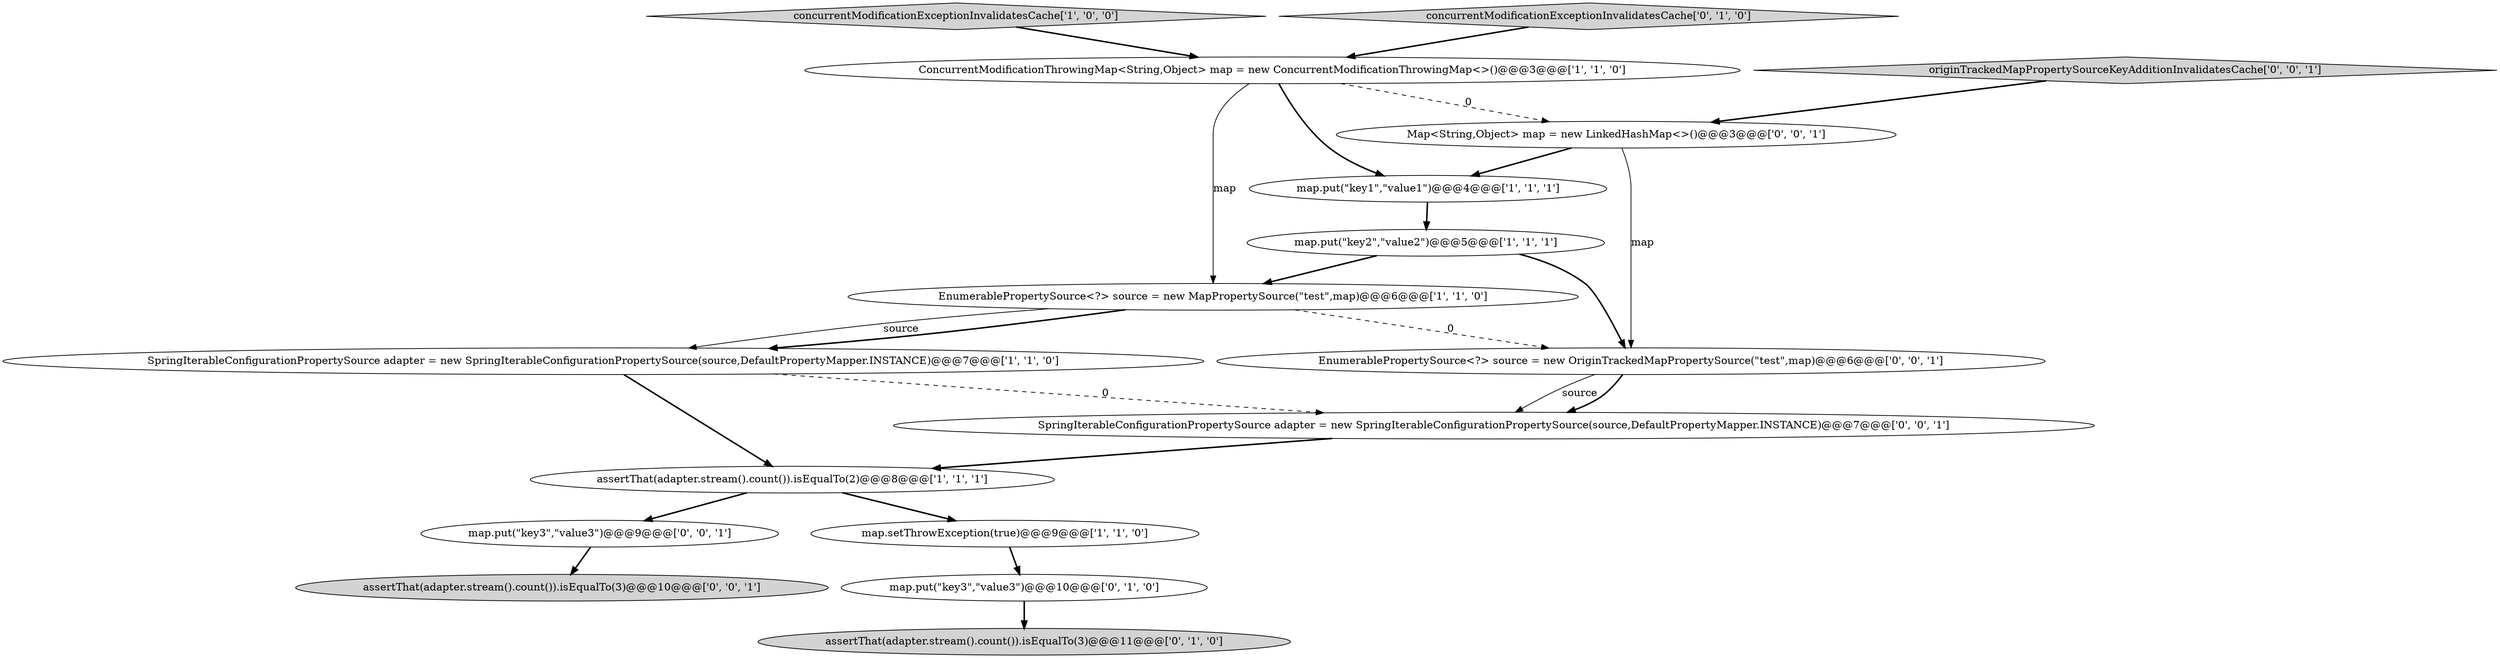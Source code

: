 digraph {
1 [style = filled, label = "ConcurrentModificationThrowingMap<String,Object> map = new ConcurrentModificationThrowingMap<>()@@@3@@@['1', '1', '0']", fillcolor = white, shape = ellipse image = "AAA0AAABBB1BBB"];
8 [style = filled, label = "assertThat(adapter.stream().count()).isEqualTo(3)@@@11@@@['0', '1', '0']", fillcolor = lightgray, shape = ellipse image = "AAA1AAABBB2BBB"];
3 [style = filled, label = "concurrentModificationExceptionInvalidatesCache['1', '0', '0']", fillcolor = lightgray, shape = diamond image = "AAA0AAABBB1BBB"];
9 [style = filled, label = "concurrentModificationExceptionInvalidatesCache['0', '1', '0']", fillcolor = lightgray, shape = diamond image = "AAA0AAABBB2BBB"];
0 [style = filled, label = "EnumerablePropertySource<?> source = new MapPropertySource(\"test\",map)@@@6@@@['1', '1', '0']", fillcolor = white, shape = ellipse image = "AAA0AAABBB1BBB"];
10 [style = filled, label = "map.put(\"key3\",\"value3\")@@@10@@@['0', '1', '0']", fillcolor = white, shape = ellipse image = "AAA1AAABBB2BBB"];
15 [style = filled, label = "Map<String,Object> map = new LinkedHashMap<>()@@@3@@@['0', '0', '1']", fillcolor = white, shape = ellipse image = "AAA0AAABBB3BBB"];
12 [style = filled, label = "map.put(\"key3\",\"value3\")@@@9@@@['0', '0', '1']", fillcolor = white, shape = ellipse image = "AAA0AAABBB3BBB"];
14 [style = filled, label = "SpringIterableConfigurationPropertySource adapter = new SpringIterableConfigurationPropertySource(source,DefaultPropertyMapper.INSTANCE)@@@7@@@['0', '0', '1']", fillcolor = white, shape = ellipse image = "AAA0AAABBB3BBB"];
16 [style = filled, label = "EnumerablePropertySource<?> source = new OriginTrackedMapPropertySource(\"test\",map)@@@6@@@['0', '0', '1']", fillcolor = white, shape = ellipse image = "AAA0AAABBB3BBB"];
7 [style = filled, label = "SpringIterableConfigurationPropertySource adapter = new SpringIterableConfigurationPropertySource(source,DefaultPropertyMapper.INSTANCE)@@@7@@@['1', '1', '0']", fillcolor = white, shape = ellipse image = "AAA0AAABBB1BBB"];
2 [style = filled, label = "map.setThrowException(true)@@@9@@@['1', '1', '0']", fillcolor = white, shape = ellipse image = "AAA0AAABBB1BBB"];
11 [style = filled, label = "assertThat(adapter.stream().count()).isEqualTo(3)@@@10@@@['0', '0', '1']", fillcolor = lightgray, shape = ellipse image = "AAA0AAABBB3BBB"];
6 [style = filled, label = "assertThat(adapter.stream().count()).isEqualTo(2)@@@8@@@['1', '1', '1']", fillcolor = white, shape = ellipse image = "AAA0AAABBB1BBB"];
5 [style = filled, label = "map.put(\"key2\",\"value2\")@@@5@@@['1', '1', '1']", fillcolor = white, shape = ellipse image = "AAA0AAABBB1BBB"];
13 [style = filled, label = "originTrackedMapPropertySourceKeyAdditionInvalidatesCache['0', '0', '1']", fillcolor = lightgray, shape = diamond image = "AAA0AAABBB3BBB"];
4 [style = filled, label = "map.put(\"key1\",\"value1\")@@@4@@@['1', '1', '1']", fillcolor = white, shape = ellipse image = "AAA0AAABBB1BBB"];
13->15 [style = bold, label=""];
0->7 [style = bold, label=""];
4->5 [style = bold, label=""];
15->4 [style = bold, label=""];
7->6 [style = bold, label=""];
10->8 [style = bold, label=""];
2->10 [style = bold, label=""];
3->1 [style = bold, label=""];
6->2 [style = bold, label=""];
15->16 [style = solid, label="map"];
0->16 [style = dashed, label="0"];
16->14 [style = solid, label="source"];
5->0 [style = bold, label=""];
16->14 [style = bold, label=""];
14->6 [style = bold, label=""];
6->12 [style = bold, label=""];
1->4 [style = bold, label=""];
1->15 [style = dashed, label="0"];
12->11 [style = bold, label=""];
7->14 [style = dashed, label="0"];
9->1 [style = bold, label=""];
5->16 [style = bold, label=""];
1->0 [style = solid, label="map"];
0->7 [style = solid, label="source"];
}
